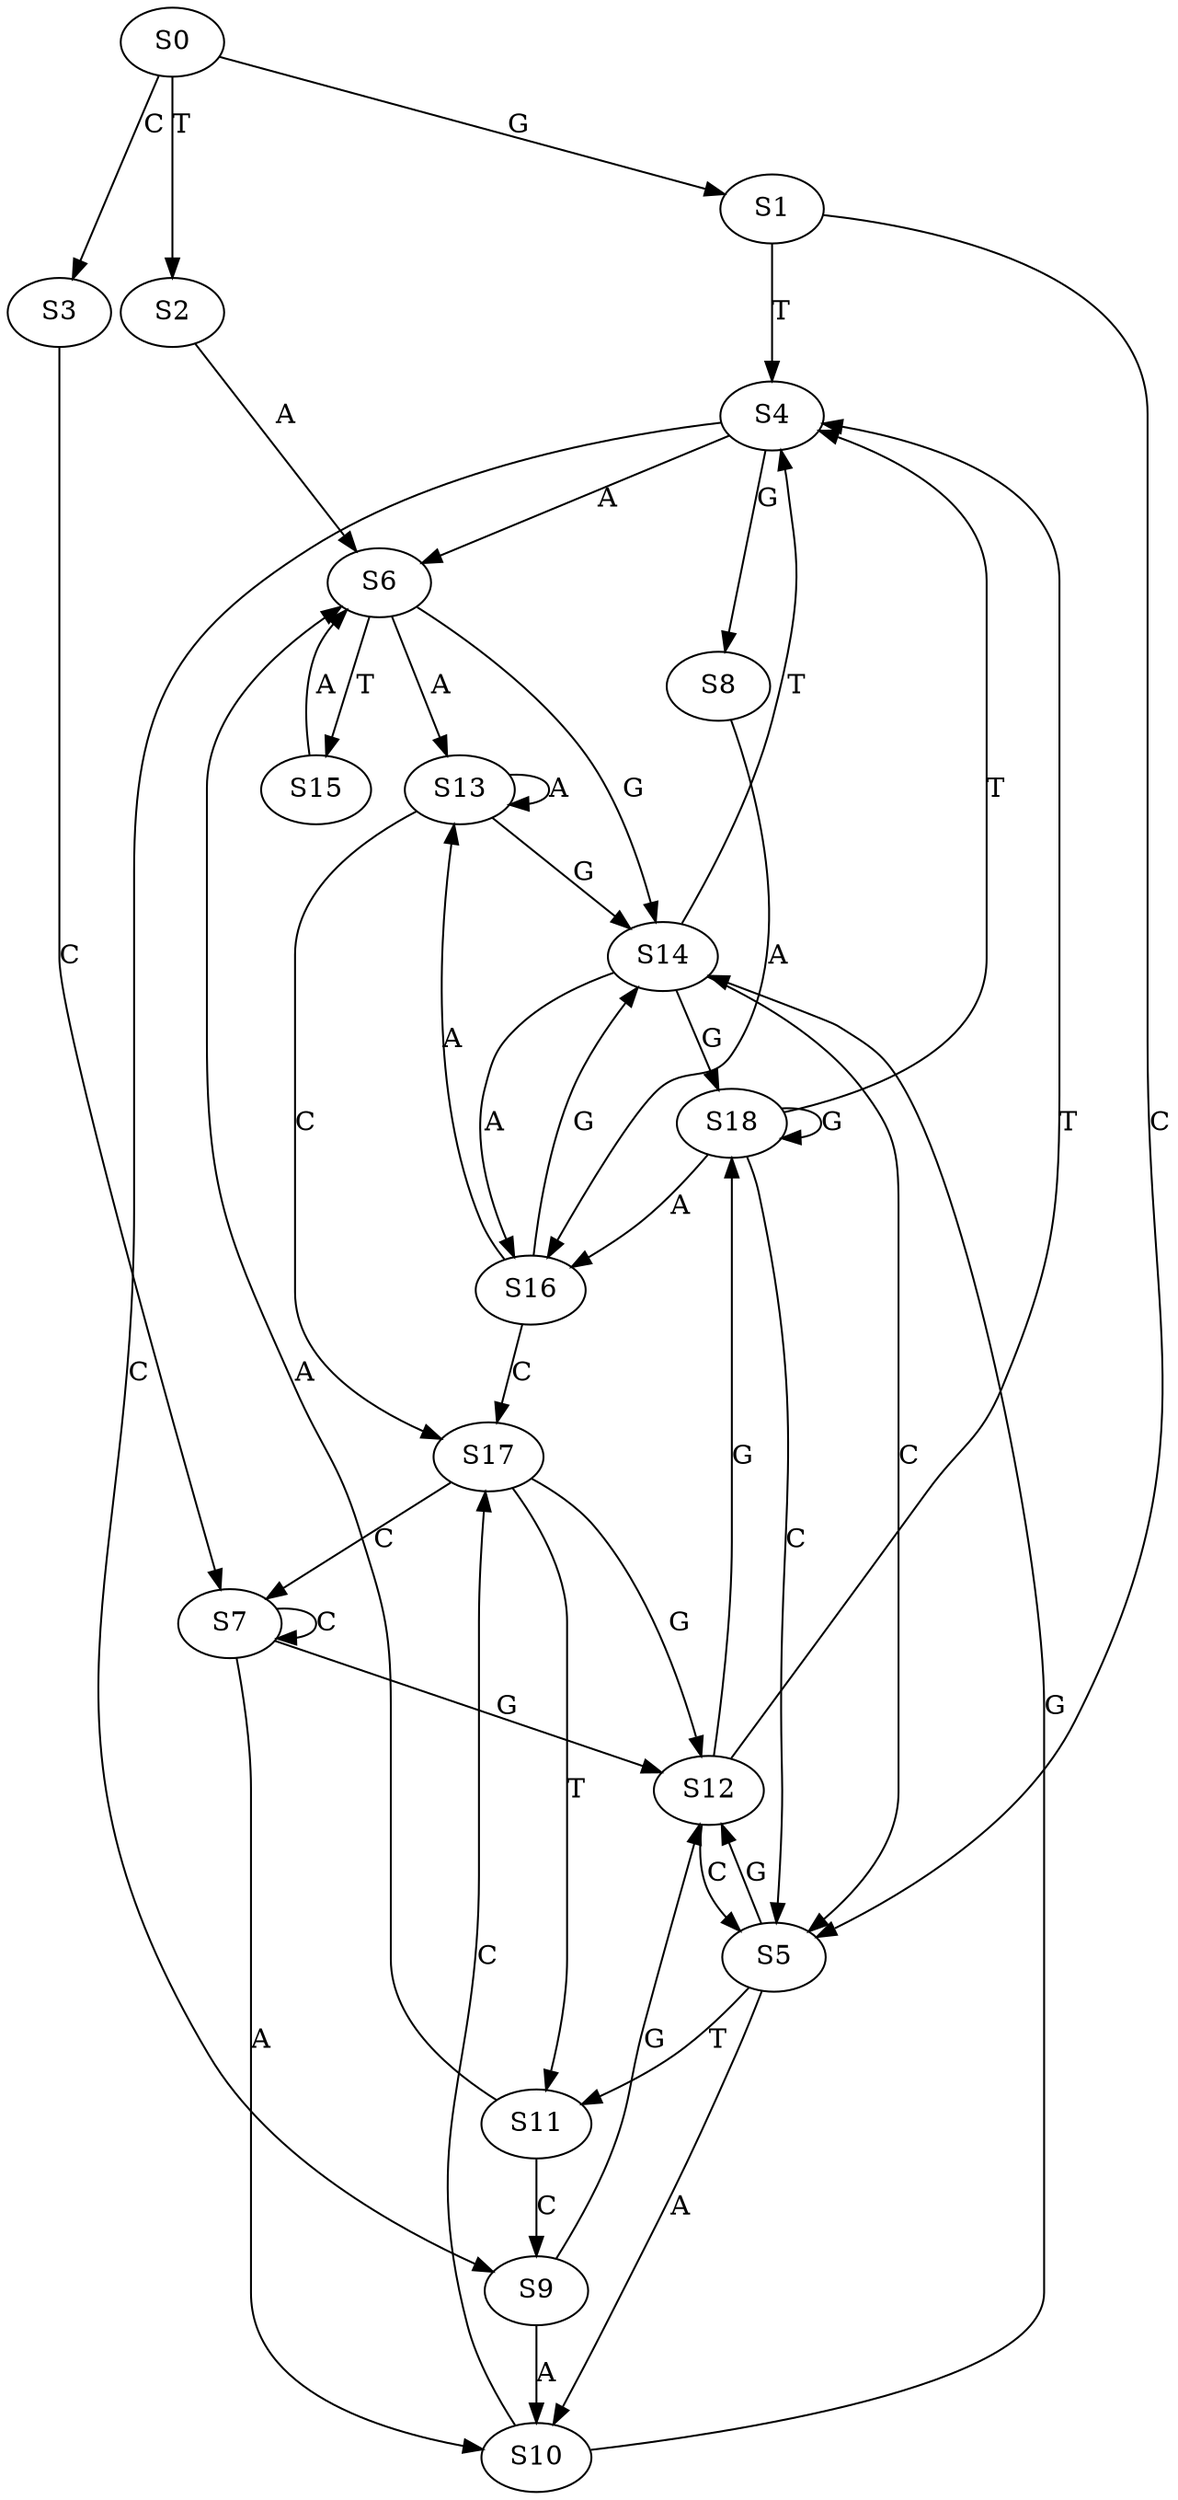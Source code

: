 strict digraph  {
	S0 -> S1 [ label = G ];
	S0 -> S2 [ label = T ];
	S0 -> S3 [ label = C ];
	S1 -> S4 [ label = T ];
	S1 -> S5 [ label = C ];
	S2 -> S6 [ label = A ];
	S3 -> S7 [ label = C ];
	S4 -> S6 [ label = A ];
	S4 -> S8 [ label = G ];
	S4 -> S9 [ label = C ];
	S5 -> S10 [ label = A ];
	S5 -> S11 [ label = T ];
	S5 -> S12 [ label = G ];
	S6 -> S13 [ label = A ];
	S6 -> S14 [ label = G ];
	S6 -> S15 [ label = T ];
	S7 -> S12 [ label = G ];
	S7 -> S7 [ label = C ];
	S7 -> S10 [ label = A ];
	S8 -> S16 [ label = A ];
	S9 -> S12 [ label = G ];
	S9 -> S10 [ label = A ];
	S10 -> S14 [ label = G ];
	S10 -> S17 [ label = C ];
	S11 -> S6 [ label = A ];
	S11 -> S9 [ label = C ];
	S12 -> S18 [ label = G ];
	S12 -> S4 [ label = T ];
	S12 -> S5 [ label = C ];
	S13 -> S13 [ label = A ];
	S13 -> S17 [ label = C ];
	S13 -> S14 [ label = G ];
	S14 -> S16 [ label = A ];
	S14 -> S18 [ label = G ];
	S14 -> S4 [ label = T ];
	S14 -> S5 [ label = C ];
	S15 -> S6 [ label = A ];
	S16 -> S17 [ label = C ];
	S16 -> S14 [ label = G ];
	S16 -> S13 [ label = A ];
	S17 -> S7 [ label = C ];
	S17 -> S11 [ label = T ];
	S17 -> S12 [ label = G ];
	S18 -> S4 [ label = T ];
	S18 -> S16 [ label = A ];
	S18 -> S5 [ label = C ];
	S18 -> S18 [ label = G ];
}
